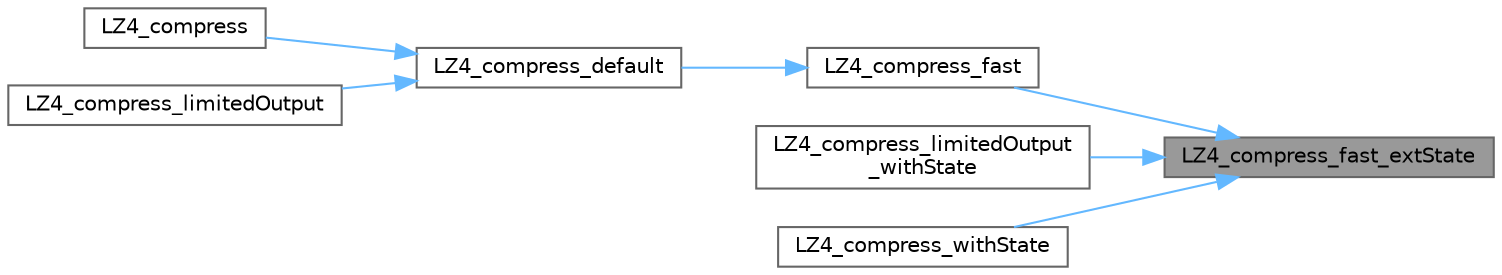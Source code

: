 digraph "LZ4_compress_fast_extState"
{
 // LATEX_PDF_SIZE
  bgcolor="transparent";
  edge [fontname=Helvetica,fontsize=10,labelfontname=Helvetica,labelfontsize=10];
  node [fontname=Helvetica,fontsize=10,shape=box,height=0.2,width=0.4];
  rankdir="RL";
  Node1 [id="Node000001",label="LZ4_compress_fast_extState",height=0.2,width=0.4,color="gray40", fillcolor="grey60", style="filled", fontcolor="black",tooltip=" "];
  Node1 -> Node2 [id="edge1_Node000001_Node000002",dir="back",color="steelblue1",style="solid",tooltip=" "];
  Node2 [id="Node000002",label="LZ4_compress_fast",height=0.2,width=0.4,color="grey40", fillcolor="white", style="filled",URL="$lz4_8c.html#a7466a8eca8f7b2eeec7887c9371d21e1",tooltip=" "];
  Node2 -> Node3 [id="edge2_Node000002_Node000003",dir="back",color="steelblue1",style="solid",tooltip=" "];
  Node3 [id="Node000003",label="LZ4_compress_default",height=0.2,width=0.4,color="grey40", fillcolor="white", style="filled",URL="$lz4_8c.html#a4a0eddbe2e6f52ce91e259fa57459fbd",tooltip=" "];
  Node3 -> Node4 [id="edge3_Node000003_Node000004",dir="back",color="steelblue1",style="solid",tooltip=" "];
  Node4 [id="Node000004",label="LZ4_compress",height=0.2,width=0.4,color="grey40", fillcolor="white", style="filled",URL="$lz4_8c.html#a5eae984914665109fd891ff2bed82331",tooltip=" "];
  Node3 -> Node5 [id="edge4_Node000003_Node000005",dir="back",color="steelblue1",style="solid",tooltip=" "];
  Node5 [id="Node000005",label="LZ4_compress_limitedOutput",height=0.2,width=0.4,color="grey40", fillcolor="white", style="filled",URL="$lz4_8c.html#a464e8e2a2ad215e0d94042722eb75551",tooltip=" "];
  Node1 -> Node6 [id="edge5_Node000001_Node000006",dir="back",color="steelblue1",style="solid",tooltip=" "];
  Node6 [id="Node000006",label="LZ4_compress_limitedOutput\l_withState",height=0.2,width=0.4,color="grey40", fillcolor="white", style="filled",URL="$lz4_8c.html#ab9e6911a8271745f3a45490edeae135b",tooltip=" "];
  Node1 -> Node7 [id="edge6_Node000001_Node000007",dir="back",color="steelblue1",style="solid",tooltip=" "];
  Node7 [id="Node000007",label="LZ4_compress_withState",height=0.2,width=0.4,color="grey40", fillcolor="white", style="filled",URL="$lz4_8c.html#a9fa2e6e61caea57ae1c3ef996f0e9ac9",tooltip=" "];
}
